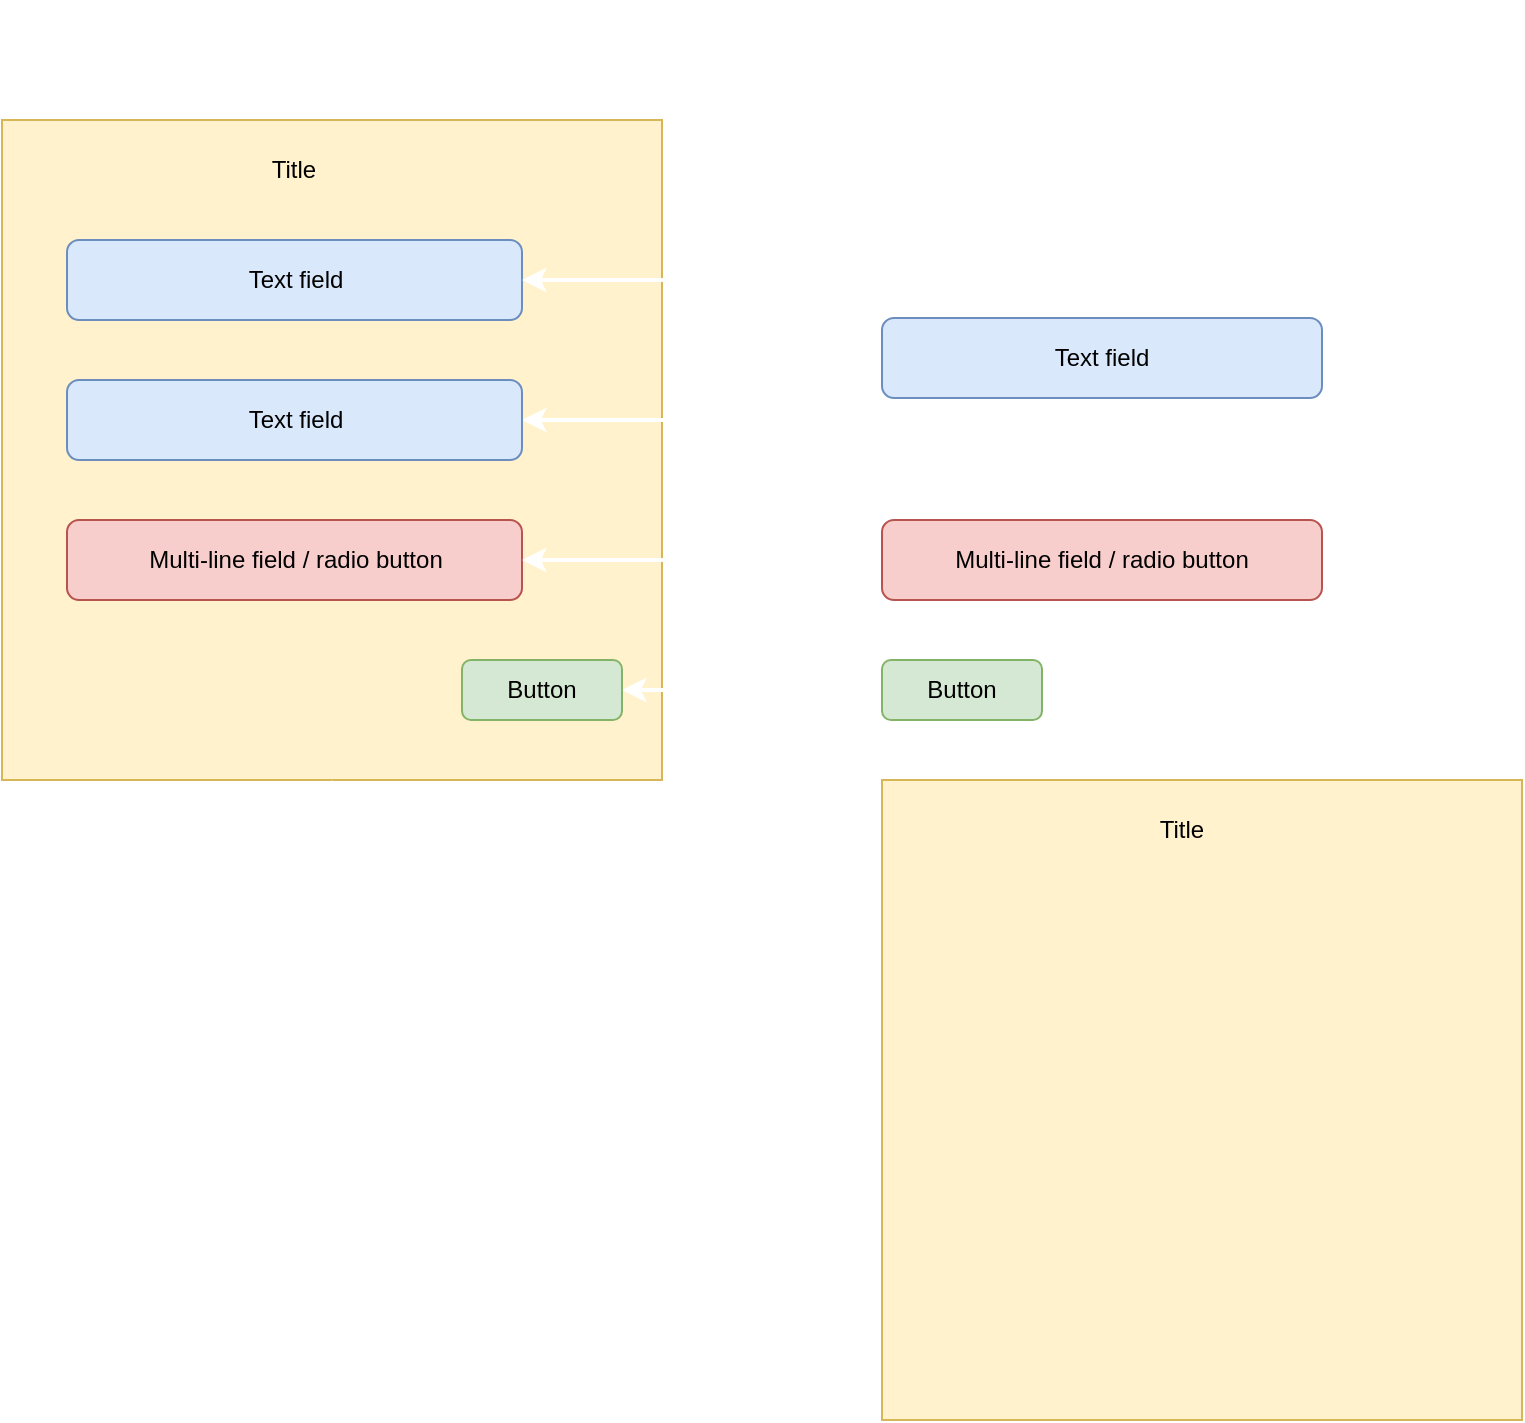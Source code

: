<mxfile version="20.3.6" type="github" pages="2">
  <diagram id="j3gpzI60XGMCLZwuPyCB" name="Page-1">
    <mxGraphModel dx="1043" dy="595" grid="1" gridSize="10" guides="1" tooltips="1" connect="1" arrows="1" fold="1" page="1" pageScale="1" pageWidth="850" pageHeight="1100" math="0" shadow="0">
      <root>
        <mxCell id="0" />
        <mxCell id="1" parent="0" />
        <mxCell id="FKNpK47_2ygOlQ3YYDCS-1" value="" style="whiteSpace=wrap;html=1;aspect=fixed;fillColor=#fff2cc;strokeColor=#d6b656;" vertex="1" parent="1">
          <mxGeometry x="50" y="80" width="330" height="330" as="geometry" />
        </mxCell>
        <mxCell id="FKNpK47_2ygOlQ3YYDCS-2" value="Text field" style="rounded=1;whiteSpace=wrap;html=1;fillColor=#dae8fc;strokeColor=#6c8ebf;" vertex="1" parent="1">
          <mxGeometry x="82.5" y="140" width="227.5" height="40" as="geometry" />
        </mxCell>
        <mxCell id="FKNpK47_2ygOlQ3YYDCS-4" value="Multi-line field / radio button" style="rounded=1;whiteSpace=wrap;html=1;fillColor=#f8cecc;strokeColor=#b85450;" vertex="1" parent="1">
          <mxGeometry x="82.5" y="280" width="227.5" height="40" as="geometry" />
        </mxCell>
        <mxCell id="FKNpK47_2ygOlQ3YYDCS-15" style="edgeStyle=orthogonalEdgeStyle;rounded=0;orthogonalLoop=1;jettySize=auto;html=1;entryX=1;entryY=0.5;entryDx=0;entryDy=0;strokeWidth=2;strokeColor=#FFFFFF;" edge="1" parent="1" source="FKNpK47_2ygOlQ3YYDCS-5" target="FKNpK47_2ygOlQ3YYDCS-10">
          <mxGeometry relative="1" as="geometry" />
        </mxCell>
        <mxCell id="FKNpK47_2ygOlQ3YYDCS-5" value="Button" style="rounded=1;whiteSpace=wrap;html=1;fillColor=#d5e8d4;strokeColor=#82b366;" vertex="1" parent="1">
          <mxGeometry x="490" y="350" width="80" height="30" as="geometry" />
        </mxCell>
        <mxCell id="FKNpK47_2ygOlQ3YYDCS-6" value="Title" style="text;html=1;strokeColor=none;fillColor=none;align=center;verticalAlign=middle;whiteSpace=wrap;rounded=0;" vertex="1" parent="1">
          <mxGeometry x="166.25" y="90" width="60" height="30" as="geometry" />
        </mxCell>
        <mxCell id="FKNpK47_2ygOlQ3YYDCS-12" style="edgeStyle=orthogonalEdgeStyle;rounded=0;orthogonalLoop=1;jettySize=auto;html=1;entryX=1;entryY=0.5;entryDx=0;entryDy=0;strokeWidth=2;strokeColor=#FFFFFF;" edge="1" parent="1" source="FKNpK47_2ygOlQ3YYDCS-8" target="FKNpK47_2ygOlQ3YYDCS-3">
          <mxGeometry relative="1" as="geometry" />
        </mxCell>
        <mxCell id="FKNpK47_2ygOlQ3YYDCS-23" style="edgeStyle=orthogonalEdgeStyle;rounded=0;orthogonalLoop=1;jettySize=auto;html=1;entryX=1;entryY=0.5;entryDx=0;entryDy=0;strokeWidth=2;strokeColor=#FFFFFF;" edge="1" parent="1" source="FKNpK47_2ygOlQ3YYDCS-8" target="FKNpK47_2ygOlQ3YYDCS-2">
          <mxGeometry relative="1" as="geometry" />
        </mxCell>
        <mxCell id="FKNpK47_2ygOlQ3YYDCS-8" value="Text field" style="rounded=1;whiteSpace=wrap;html=1;fillColor=#dae8fc;strokeColor=#6c8ebf;" vertex="1" parent="1">
          <mxGeometry x="490" y="179" width="220" height="40" as="geometry" />
        </mxCell>
        <mxCell id="FKNpK47_2ygOlQ3YYDCS-14" style="edgeStyle=orthogonalEdgeStyle;rounded=0;orthogonalLoop=1;jettySize=auto;html=1;entryX=1;entryY=0.5;entryDx=0;entryDy=0;strokeWidth=2;strokeColor=#FFFFFF;" edge="1" parent="1" source="FKNpK47_2ygOlQ3YYDCS-9" target="FKNpK47_2ygOlQ3YYDCS-4">
          <mxGeometry relative="1" as="geometry" />
        </mxCell>
        <mxCell id="FKNpK47_2ygOlQ3YYDCS-9" value="Multi-line field / radio button" style="rounded=1;whiteSpace=wrap;html=1;fillColor=#f8cecc;strokeColor=#b85450;" vertex="1" parent="1">
          <mxGeometry x="490" y="280" width="220" height="40" as="geometry" />
        </mxCell>
        <mxCell id="FKNpK47_2ygOlQ3YYDCS-10" value="Button" style="rounded=1;whiteSpace=wrap;html=1;fillColor=#d5e8d4;strokeColor=#82b366;" vertex="1" parent="1">
          <mxGeometry x="280" y="350" width="80" height="30" as="geometry" />
        </mxCell>
        <mxCell id="FKNpK47_2ygOlQ3YYDCS-16" value="&lt;b&gt;&lt;font color=&quot;#ffffff&quot; style=&quot;font-size: 18px;&quot;&gt;Reusable components&lt;/font&gt;&lt;/b&gt;" style="text;html=1;strokeColor=none;fillColor=none;align=center;verticalAlign=middle;whiteSpace=wrap;rounded=0;" vertex="1" parent="1">
          <mxGeometry x="480" y="20" width="220" height="30" as="geometry" />
        </mxCell>
        <mxCell id="FKNpK47_2ygOlQ3YYDCS-21" style="edgeStyle=orthogonalEdgeStyle;rounded=0;orthogonalLoop=1;jettySize=auto;html=1;entryX=0.5;entryY=1;entryDx=0;entryDy=0;strokeWidth=2;strokeColor=#FFFFFF;" edge="1" parent="1" source="FKNpK47_2ygOlQ3YYDCS-18" target="FKNpK47_2ygOlQ3YYDCS-1">
          <mxGeometry relative="1" as="geometry" />
        </mxCell>
        <mxCell id="FKNpK47_2ygOlQ3YYDCS-18" value="" style="whiteSpace=wrap;html=1;aspect=fixed;fillColor=#fff2cc;strokeColor=#d6b656;" vertex="1" parent="1">
          <mxGeometry x="490" y="410" width="320" height="320" as="geometry" />
        </mxCell>
        <mxCell id="FKNpK47_2ygOlQ3YYDCS-19" value="Title" style="text;html=1;strokeColor=none;fillColor=none;align=center;verticalAlign=middle;whiteSpace=wrap;rounded=0;" vertex="1" parent="1">
          <mxGeometry x="610" y="420" width="60" height="30" as="geometry" />
        </mxCell>
        <mxCell id="FKNpK47_2ygOlQ3YYDCS-3" value="Text field" style="rounded=1;whiteSpace=wrap;html=1;fillColor=#dae8fc;strokeColor=#6c8ebf;" vertex="1" parent="1">
          <mxGeometry x="82.5" y="210" width="227.5" height="40" as="geometry" />
        </mxCell>
        <mxCell id="FKNpK47_2ygOlQ3YYDCS-25" value="&lt;b&gt;&lt;font color=&quot;#ffffff&quot; style=&quot;font-size: 18px;&quot;&gt;Final Component&lt;/font&gt;&lt;/b&gt;" style="text;html=1;strokeColor=none;fillColor=none;align=center;verticalAlign=middle;whiteSpace=wrap;rounded=0;" vertex="1" parent="1">
          <mxGeometry x="130" y="20" width="170" height="30" as="geometry" />
        </mxCell>
      </root>
    </mxGraphModel>
  </diagram>
  <diagram id="c7_M97_rVgN9jYvsE8Oe" name="Page-2">
    <mxGraphModel dx="1117" dy="637" grid="1" gridSize="10" guides="1" tooltips="1" connect="1" arrows="1" fold="1" page="1" pageScale="1" pageWidth="850" pageHeight="1100" math="0" shadow="0">
      <root>
        <mxCell id="0" />
        <mxCell id="1" parent="0" />
        <mxCell id="9Jc4TEx-DxLTr9xQfBlD-18" style="edgeStyle=orthogonalEdgeStyle;rounded=0;orthogonalLoop=1;jettySize=auto;html=1;strokeColor=#FFFFFF;strokeWidth=2;fontSize=16;fontColor=#FFFFFF;" edge="1" parent="1" source="9Jc4TEx-DxLTr9xQfBlD-15">
          <mxGeometry relative="1" as="geometry">
            <mxPoint x="440" y="260" as="targetPoint" />
            <Array as="points">
              <mxPoint x="440" y="390" />
              <mxPoint x="440" y="390" />
            </Array>
          </mxGeometry>
        </mxCell>
        <mxCell id="9Jc4TEx-DxLTr9xQfBlD-15" value="" style="rounded=0;whiteSpace=wrap;html=1;labelBackgroundColor=none;strokeColor=#FFFFFF;fontSize=16;fontColor=#FFFFFF;fillColor=none;" vertex="1" parent="1">
          <mxGeometry x="200" y="435" width="490" height="585" as="geometry" />
        </mxCell>
        <mxCell id="K1SRY0d31leQpF2rd5It-1" value="" style="whiteSpace=wrap;html=1;aspect=fixed;fillColor=#fff2cc;strokeColor=#d6b656;" vertex="1" parent="1">
          <mxGeometry x="280" y="680" width="320" height="320" as="geometry" />
        </mxCell>
        <mxCell id="K1SRY0d31leQpF2rd5It-2" value="Button" style="rounded=1;whiteSpace=wrap;html=1;fillColor=#d5e8d4;strokeColor=#82b366;" vertex="1" parent="1">
          <mxGeometry x="400" y="630" width="80" height="30" as="geometry" />
        </mxCell>
        <mxCell id="K1SRY0d31leQpF2rd5It-3" value="Multi-line field / radio button" style="rounded=1;whiteSpace=wrap;html=1;fillColor=#f8cecc;strokeColor=#b85450;" vertex="1" parent="1">
          <mxGeometry x="330" y="571" width="220" height="40" as="geometry" />
        </mxCell>
        <mxCell id="K1SRY0d31leQpF2rd5It-4" value="Text field" style="rounded=1;whiteSpace=wrap;html=1;fillColor=#dae8fc;strokeColor=#6c8ebf;" vertex="1" parent="1">
          <mxGeometry x="330" y="510" width="220" height="40" as="geometry" />
        </mxCell>
        <mxCell id="-8ScSv1KSX0RwjcTPVB0-1" value="Title" style="text;html=1;strokeColor=none;fillColor=none;align=center;verticalAlign=middle;whiteSpace=wrap;rounded=0;" vertex="1" parent="1">
          <mxGeometry x="410" y="690" width="60" height="30" as="geometry" />
        </mxCell>
        <mxCell id="yMK-IZdCPwdC38yUJTMG-1" value="" style="whiteSpace=wrap;html=1;aspect=fixed;fillColor=#fff2cc;strokeColor=#d6b656;" vertex="1" parent="1">
          <mxGeometry x="730" y="70" width="330" height="330" as="geometry" />
        </mxCell>
        <mxCell id="yMK-IZdCPwdC38yUJTMG-2" value="Text field" style="rounded=1;whiteSpace=wrap;html=1;fillColor=#dae8fc;strokeColor=#6c8ebf;" vertex="1" parent="1">
          <mxGeometry x="762.5" y="130" width="227.5" height="40" as="geometry" />
        </mxCell>
        <mxCell id="yMK-IZdCPwdC38yUJTMG-3" value="Multi-line field / radio button" style="rounded=1;whiteSpace=wrap;html=1;fillColor=#f8cecc;strokeColor=#b85450;" vertex="1" parent="1">
          <mxGeometry x="762.5" y="270" width="227.5" height="40" as="geometry" />
        </mxCell>
        <mxCell id="yMK-IZdCPwdC38yUJTMG-4" value="Title" style="text;html=1;strokeColor=none;fillColor=none;align=center;verticalAlign=middle;whiteSpace=wrap;rounded=0;" vertex="1" parent="1">
          <mxGeometry x="846.25" y="80" width="60" height="30" as="geometry" />
        </mxCell>
        <mxCell id="yMK-IZdCPwdC38yUJTMG-5" value="Button" style="rounded=1;whiteSpace=wrap;html=1;fillColor=#d5e8d4;strokeColor=#82b366;" vertex="1" parent="1">
          <mxGeometry x="960" y="340" width="80" height="30" as="geometry" />
        </mxCell>
        <mxCell id="yMK-IZdCPwdC38yUJTMG-6" value="Text field" style="rounded=1;whiteSpace=wrap;html=1;fillColor=#dae8fc;strokeColor=#6c8ebf;" vertex="1" parent="1">
          <mxGeometry x="762.5" y="200" width="227.5" height="40" as="geometry" />
        </mxCell>
        <mxCell id="yMK-IZdCPwdC38yUJTMG-7" value="&lt;b&gt;&lt;font color=&quot;#ffffff&quot; style=&quot;font-size: 18px;&quot;&gt;Final Component&lt;/font&gt;&lt;/b&gt;" style="text;html=1;strokeColor=none;fillColor=none;align=center;verticalAlign=middle;whiteSpace=wrap;rounded=0;" vertex="1" parent="1">
          <mxGeometry x="791.25" y="10" width="170" height="30" as="geometry" />
        </mxCell>
        <mxCell id="9Jc4TEx-DxLTr9xQfBlD-1" value="&lt;b&gt;&lt;font color=&quot;#ffffff&quot; style=&quot;font-size: 18px;&quot;&gt;Reusable components&lt;/font&gt;&lt;/b&gt;" style="text;html=1;strokeColor=none;fillColor=none;align=center;verticalAlign=middle;whiteSpace=wrap;rounded=0;" vertex="1" parent="1">
          <mxGeometry x="330" y="450" width="220" height="30" as="geometry" />
        </mxCell>
        <mxCell id="9Jc4TEx-DxLTr9xQfBlD-12" style="edgeStyle=orthogonalEdgeStyle;rounded=0;orthogonalLoop=1;jettySize=auto;html=1;entryX=0;entryY=0.5;entryDx=0;entryDy=0;strokeColor=#FFFFFF;strokeWidth=2;fontSize=14;fontColor=#FFFFFF;" edge="1" parent="1" source="9Jc4TEx-DxLTr9xQfBlD-5" target="9Jc4TEx-DxLTr9xQfBlD-9">
          <mxGeometry relative="1" as="geometry" />
        </mxCell>
        <mxCell id="9Jc4TEx-DxLTr9xQfBlD-5" value="" style="dashed=0;outlineConnect=0;html=1;align=center;labelPosition=center;verticalLabelPosition=bottom;verticalAlign=top;shape=mxgraph.webicons.json;gradientColor=#DFDEDE;labelBackgroundColor=none;fontSize=18;fontColor=#FFFFFF;" vertex="1" parent="1">
          <mxGeometry x="110" y="167.6" width="102.4" height="102.4" as="geometry" />
        </mxCell>
        <mxCell id="9Jc4TEx-DxLTr9xQfBlD-13" style="edgeStyle=orthogonalEdgeStyle;rounded=0;orthogonalLoop=1;jettySize=auto;html=1;entryX=-0.01;entryY=0.453;entryDx=0;entryDy=0;entryPerimeter=0;strokeColor=#FFFFFF;strokeWidth=2;fontSize=14;fontColor=#FFFFFF;" edge="1" parent="1" source="9Jc4TEx-DxLTr9xQfBlD-9" target="yMK-IZdCPwdC38yUJTMG-1">
          <mxGeometry relative="1" as="geometry" />
        </mxCell>
        <mxCell id="9Jc4TEx-DxLTr9xQfBlD-9" value="&lt;font style=&quot;font-size: 16px;&quot;&gt;UI Engine&lt;/font&gt;" style="rounded=0;whiteSpace=wrap;html=1;labelBackgroundColor=none;fontSize=14;fillColor=#e1d5e7;strokeColor=#9673a6;" vertex="1" parent="1">
          <mxGeometry x="362.5" y="178.2" width="155" height="81.2" as="geometry" />
        </mxCell>
      </root>
    </mxGraphModel>
  </diagram>
</mxfile>
